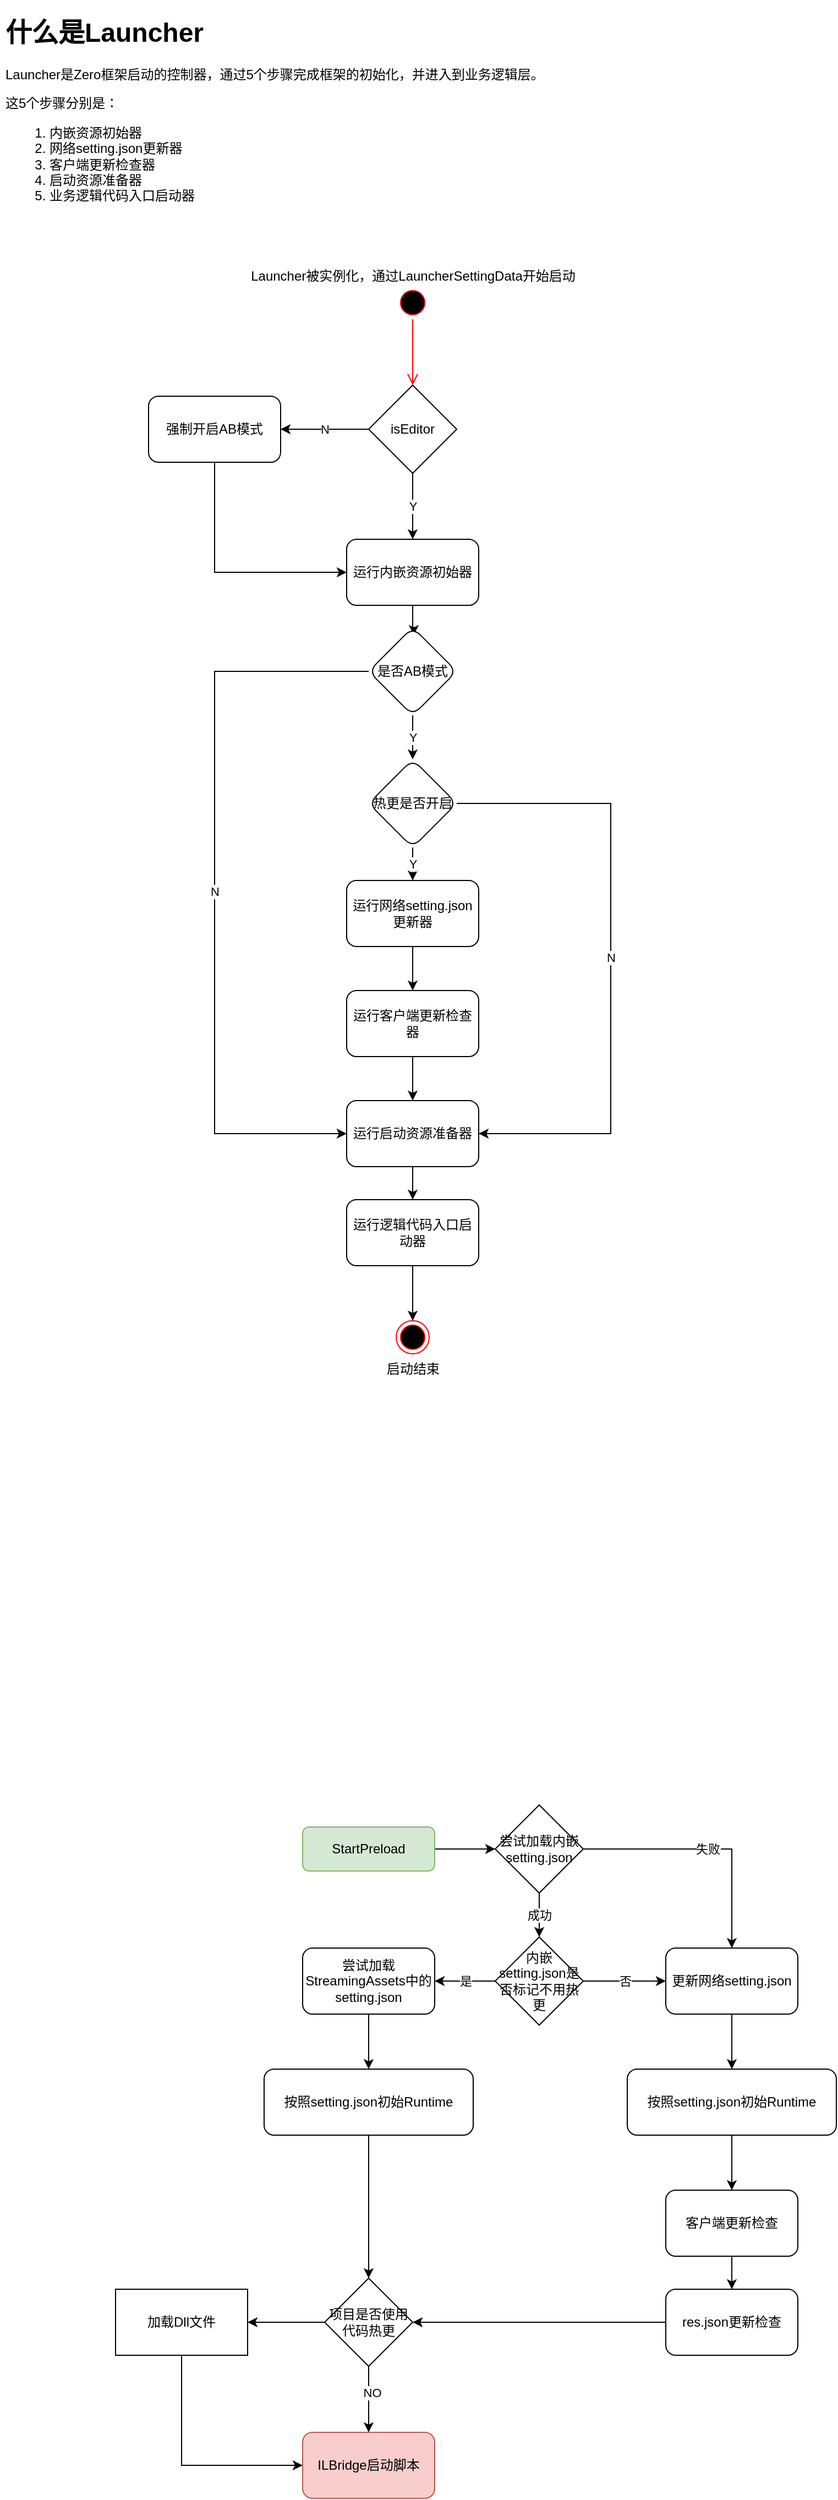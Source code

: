 <mxfile version="26.2.15">
  <diagram id="C5RBs43oDa-KdzZeNtuy" name="Page-1">
    <mxGraphModel dx="1061" dy="823" grid="1" gridSize="10" guides="1" tooltips="1" connect="1" arrows="1" fold="1" page="1" pageScale="1" pageWidth="827" pageHeight="1169" math="0" shadow="0" adaptiveColors="none">
      <root>
        <mxCell id="WIyWlLk6GJQsqaUBKTNV-0" />
        <mxCell id="WIyWlLk6GJQsqaUBKTNV-1" parent="WIyWlLk6GJQsqaUBKTNV-0" />
        <mxCell id="0GU9FVYjFVz0X6F0ksyF-1" value="" style="edgeStyle=orthogonalEdgeStyle;rounded=0;orthogonalLoop=1;jettySize=auto;html=1;entryX=0;entryY=0.5;entryDx=0;entryDy=0;" parent="WIyWlLk6GJQsqaUBKTNV-1" source="WIyWlLk6GJQsqaUBKTNV-3" target="0GU9FVYjFVz0X6F0ksyF-4" edge="1">
          <mxGeometry relative="1" as="geometry" />
        </mxCell>
        <mxCell id="WIyWlLk6GJQsqaUBKTNV-3" value="StartPreload" style="rounded=1;whiteSpace=wrap;html=1;fontSize=12;glass=0;strokeWidth=1;shadow=0;fillColor=#d5e8d4;strokeColor=#82b366;" parent="WIyWlLk6GJQsqaUBKTNV-1" vertex="1">
          <mxGeometry x="300" y="1660" width="120" height="40" as="geometry" />
        </mxCell>
        <mxCell id="0GU9FVYjFVz0X6F0ksyF-16" style="edgeStyle=orthogonalEdgeStyle;rounded=0;orthogonalLoop=1;jettySize=auto;html=1;exitX=0.5;exitY=1;exitDx=0;exitDy=0;entryX=0.5;entryY=0;entryDx=0;entryDy=0;" parent="WIyWlLk6GJQsqaUBKTNV-1" source="0GU9FVYjFVz0X6F0ksyF-0" target="0GU9FVYjFVz0X6F0ksyF-15" edge="1">
          <mxGeometry relative="1" as="geometry" />
        </mxCell>
        <mxCell id="0GU9FVYjFVz0X6F0ksyF-0" value="尝试加载StreamingAssets中的setting.json" style="whiteSpace=wrap;html=1;rounded=1;glass=0;strokeWidth=1;shadow=0;" parent="WIyWlLk6GJQsqaUBKTNV-1" vertex="1">
          <mxGeometry x="300" y="1770" width="120" height="60" as="geometry" />
        </mxCell>
        <mxCell id="0GU9FVYjFVz0X6F0ksyF-6" value="失败" style="edgeStyle=orthogonalEdgeStyle;rounded=0;orthogonalLoop=1;jettySize=auto;html=1;entryX=0.5;entryY=0;entryDx=0;entryDy=0;" parent="WIyWlLk6GJQsqaUBKTNV-1" source="0GU9FVYjFVz0X6F0ksyF-4" target="0GU9FVYjFVz0X6F0ksyF-7" edge="1">
          <mxGeometry relative="1" as="geometry">
            <mxPoint x="649" y="1680" as="targetPoint" />
          </mxGeometry>
        </mxCell>
        <mxCell id="0GU9FVYjFVz0X6F0ksyF-9" value="成功" style="edgeStyle=orthogonalEdgeStyle;rounded=0;orthogonalLoop=1;jettySize=auto;html=1;entryX=0.5;entryY=0;entryDx=0;entryDy=0;" parent="WIyWlLk6GJQsqaUBKTNV-1" source="0GU9FVYjFVz0X6F0ksyF-4" target="0GU9FVYjFVz0X6F0ksyF-11" edge="1">
          <mxGeometry relative="1" as="geometry">
            <mxPoint x="515" y="1810" as="targetPoint" />
          </mxGeometry>
        </mxCell>
        <mxCell id="0GU9FVYjFVz0X6F0ksyF-4" value="尝试加载内嵌setting.json" style="rhombus;whiteSpace=wrap;html=1;" parent="WIyWlLk6GJQsqaUBKTNV-1" vertex="1">
          <mxGeometry x="475" y="1640" width="80" height="80" as="geometry" />
        </mxCell>
        <mxCell id="0GU9FVYjFVz0X6F0ksyF-17" style="edgeStyle=orthogonalEdgeStyle;rounded=0;orthogonalLoop=1;jettySize=auto;html=1;exitX=0.5;exitY=1;exitDx=0;exitDy=0;entryX=0.5;entryY=0;entryDx=0;entryDy=0;" parent="WIyWlLk6GJQsqaUBKTNV-1" source="0GU9FVYjFVz0X6F0ksyF-7" target="0GU9FVYjFVz0X6F0ksyF-18" edge="1">
          <mxGeometry relative="1" as="geometry" />
        </mxCell>
        <mxCell id="0GU9FVYjFVz0X6F0ksyF-7" value="更新网络setting.json" style="rounded=1;whiteSpace=wrap;html=1;" parent="WIyWlLk6GJQsqaUBKTNV-1" vertex="1">
          <mxGeometry x="630" y="1770" width="120" height="60" as="geometry" />
        </mxCell>
        <mxCell id="0GU9FVYjFVz0X6F0ksyF-13" value="是" style="edgeStyle=orthogonalEdgeStyle;rounded=0;orthogonalLoop=1;jettySize=auto;html=1;entryX=1;entryY=0.5;entryDx=0;entryDy=0;" parent="WIyWlLk6GJQsqaUBKTNV-1" source="0GU9FVYjFVz0X6F0ksyF-11" target="0GU9FVYjFVz0X6F0ksyF-0" edge="1">
          <mxGeometry relative="1" as="geometry">
            <mxPoint x="515" y="1970" as="targetPoint" />
          </mxGeometry>
        </mxCell>
        <mxCell id="0GU9FVYjFVz0X6F0ksyF-14" value="否" style="edgeStyle=orthogonalEdgeStyle;rounded=0;orthogonalLoop=1;jettySize=auto;html=1;exitX=1;exitY=0.5;exitDx=0;exitDy=0;entryX=0;entryY=0.5;entryDx=0;entryDy=0;" parent="WIyWlLk6GJQsqaUBKTNV-1" source="0GU9FVYjFVz0X6F0ksyF-11" target="0GU9FVYjFVz0X6F0ksyF-7" edge="1">
          <mxGeometry relative="1" as="geometry" />
        </mxCell>
        <mxCell id="0GU9FVYjFVz0X6F0ksyF-11" value="内嵌setting.json是否标记不用热更" style="rhombus;whiteSpace=wrap;html=1;" parent="WIyWlLk6GJQsqaUBKTNV-1" vertex="1">
          <mxGeometry x="475" y="1760" width="80" height="80" as="geometry" />
        </mxCell>
        <mxCell id="0GU9FVYjFVz0X6F0ksyF-25" style="edgeStyle=orthogonalEdgeStyle;rounded=0;orthogonalLoop=1;jettySize=auto;html=1;exitX=0.5;exitY=1;exitDx=0;exitDy=0;entryX=0.5;entryY=0;entryDx=0;entryDy=0;" parent="WIyWlLk6GJQsqaUBKTNV-1" source="0GU9FVYjFVz0X6F0ksyF-15" target="0GU9FVYjFVz0X6F0ksyF-26" edge="1">
          <mxGeometry relative="1" as="geometry">
            <mxPoint x="635" y="2450" as="targetPoint" />
          </mxGeometry>
        </mxCell>
        <mxCell id="0GU9FVYjFVz0X6F0ksyF-15" value="按照setting.json初始Runtime" style="rounded=1;whiteSpace=wrap;html=1;" parent="WIyWlLk6GJQsqaUBKTNV-1" vertex="1">
          <mxGeometry x="265" y="1880" width="190" height="60" as="geometry" />
        </mxCell>
        <mxCell id="0GU9FVYjFVz0X6F0ksyF-20" value="" style="edgeStyle=orthogonalEdgeStyle;rounded=0;orthogonalLoop=1;jettySize=auto;html=1;" parent="WIyWlLk6GJQsqaUBKTNV-1" source="0GU9FVYjFVz0X6F0ksyF-18" target="0GU9FVYjFVz0X6F0ksyF-19" edge="1">
          <mxGeometry relative="1" as="geometry" />
        </mxCell>
        <mxCell id="0GU9FVYjFVz0X6F0ksyF-18" value="按照setting.json初始Runtime" style="rounded=1;whiteSpace=wrap;html=1;" parent="WIyWlLk6GJQsqaUBKTNV-1" vertex="1">
          <mxGeometry x="595" y="1880" width="190" height="60" as="geometry" />
        </mxCell>
        <mxCell id="0GU9FVYjFVz0X6F0ksyF-22" value="" style="edgeStyle=orthogonalEdgeStyle;rounded=0;orthogonalLoop=1;jettySize=auto;html=1;" parent="WIyWlLk6GJQsqaUBKTNV-1" source="0GU9FVYjFVz0X6F0ksyF-19" target="0GU9FVYjFVz0X6F0ksyF-21" edge="1">
          <mxGeometry relative="1" as="geometry" />
        </mxCell>
        <mxCell id="0GU9FVYjFVz0X6F0ksyF-19" value="客户端更新检查" style="whiteSpace=wrap;html=1;rounded=1;" parent="WIyWlLk6GJQsqaUBKTNV-1" vertex="1">
          <mxGeometry x="630" y="1990" width="120" height="60" as="geometry" />
        </mxCell>
        <mxCell id="0GU9FVYjFVz0X6F0ksyF-24" value="" style="edgeStyle=orthogonalEdgeStyle;rounded=0;orthogonalLoop=1;jettySize=auto;html=1;entryX=1;entryY=0.5;entryDx=0;entryDy=0;" parent="WIyWlLk6GJQsqaUBKTNV-1" source="0GU9FVYjFVz0X6F0ksyF-21" target="0GU9FVYjFVz0X6F0ksyF-26" edge="1">
          <mxGeometry relative="1" as="geometry">
            <mxPoint x="635" y="2200" as="targetPoint" />
          </mxGeometry>
        </mxCell>
        <mxCell id="0GU9FVYjFVz0X6F0ksyF-21" value="res.json更新检查" style="whiteSpace=wrap;html=1;rounded=1;" parent="WIyWlLk6GJQsqaUBKTNV-1" vertex="1">
          <mxGeometry x="630" y="2080" width="120" height="60" as="geometry" />
        </mxCell>
        <mxCell id="0GU9FVYjFVz0X6F0ksyF-28" style="edgeStyle=orthogonalEdgeStyle;rounded=0;orthogonalLoop=1;jettySize=auto;html=1;exitX=0.5;exitY=1;exitDx=0;exitDy=0;entryX=0.5;entryY=0;entryDx=0;entryDy=0;" parent="WIyWlLk6GJQsqaUBKTNV-1" source="0GU9FVYjFVz0X6F0ksyF-26" target="0GU9FVYjFVz0X6F0ksyF-27" edge="1">
          <mxGeometry relative="1" as="geometry" />
        </mxCell>
        <mxCell id="0GU9FVYjFVz0X6F0ksyF-29" value="NO" style="edgeLabel;html=1;align=center;verticalAlign=middle;resizable=0;points=[];" parent="0GU9FVYjFVz0X6F0ksyF-28" vertex="1" connectable="0">
          <mxGeometry x="-0.218" y="3" relative="1" as="geometry">
            <mxPoint as="offset" />
          </mxGeometry>
        </mxCell>
        <mxCell id="0GU9FVYjFVz0X6F0ksyF-31" value="" style="edgeStyle=orthogonalEdgeStyle;rounded=0;orthogonalLoop=1;jettySize=auto;html=1;" parent="WIyWlLk6GJQsqaUBKTNV-1" source="0GU9FVYjFVz0X6F0ksyF-26" target="0GU9FVYjFVz0X6F0ksyF-30" edge="1">
          <mxGeometry relative="1" as="geometry" />
        </mxCell>
        <mxCell id="0GU9FVYjFVz0X6F0ksyF-26" value="项目是否使用代码热更" style="rhombus;whiteSpace=wrap;html=1;" parent="WIyWlLk6GJQsqaUBKTNV-1" vertex="1">
          <mxGeometry x="320" y="2070" width="80" height="80" as="geometry" />
        </mxCell>
        <mxCell id="0GU9FVYjFVz0X6F0ksyF-27" value="ILBridge启动脚本" style="rounded=1;whiteSpace=wrap;html=1;fillColor=#f8cecc;strokeColor=#b85450;" parent="WIyWlLk6GJQsqaUBKTNV-1" vertex="1">
          <mxGeometry x="300" y="2210" width="120" height="60" as="geometry" />
        </mxCell>
        <mxCell id="0GU9FVYjFVz0X6F0ksyF-32" style="edgeStyle=orthogonalEdgeStyle;rounded=0;orthogonalLoop=1;jettySize=auto;html=1;exitX=0.5;exitY=1;exitDx=0;exitDy=0;entryX=0;entryY=0.5;entryDx=0;entryDy=0;" parent="WIyWlLk6GJQsqaUBKTNV-1" source="0GU9FVYjFVz0X6F0ksyF-30" target="0GU9FVYjFVz0X6F0ksyF-27" edge="1">
          <mxGeometry relative="1" as="geometry" />
        </mxCell>
        <mxCell id="0GU9FVYjFVz0X6F0ksyF-30" value="加载Dll文件" style="whiteSpace=wrap;html=1;" parent="WIyWlLk6GJQsqaUBKTNV-1" vertex="1">
          <mxGeometry x="130" y="2080" width="120" height="60" as="geometry" />
        </mxCell>
        <mxCell id="CE5bHnbImw-FEuCOfar4-0" value="&lt;h1&gt;什么是Launcher&lt;/h1&gt;&lt;p&gt;Launcher是Zero框架启动的控制器，通过5个步骤完成框架的初始化，并进入到业务逻辑层。&lt;/p&gt;&lt;p&gt;这5个步骤分别是：&lt;/p&gt;&lt;p&gt;&lt;/p&gt;&lt;ol&gt;&lt;li&gt;内嵌资源初始器&lt;/li&gt;&lt;li&gt;网络setting.json更新器&lt;/li&gt;&lt;li&gt;客户端更新检查器&lt;/li&gt;&lt;li&gt;启动资源准备器&lt;/li&gt;&lt;li&gt;业务逻辑代码入口启动器&lt;/li&gt;&lt;/ol&gt;&lt;p&gt;&lt;/p&gt;" style="text;html=1;strokeColor=none;fillColor=none;spacing=5;spacingTop=-20;whiteSpace=wrap;overflow=hidden;rounded=0;" parent="WIyWlLk6GJQsqaUBKTNV-1" vertex="1">
          <mxGeometry x="25" y="10" width="515" height="220" as="geometry" />
        </mxCell>
        <mxCell id="a1JKhhDvmPs5Y0l_pd3h-0" value="Launcher被实例化，通过LauncherSettingData开始启动" style="ellipse;html=1;shape=startState;fillColor=#000000;strokeColor=#ff0000;labelPosition=center;verticalLabelPosition=top;align=center;verticalAlign=bottom;" vertex="1" parent="WIyWlLk6GJQsqaUBKTNV-1">
          <mxGeometry x="385" y="260" width="30" height="30" as="geometry" />
        </mxCell>
        <mxCell id="a1JKhhDvmPs5Y0l_pd3h-1" value="" style="edgeStyle=orthogonalEdgeStyle;html=1;verticalAlign=bottom;endArrow=open;endSize=8;strokeColor=#ff0000;rounded=0;entryX=0.5;entryY=0;entryDx=0;entryDy=0;" edge="1" source="a1JKhhDvmPs5Y0l_pd3h-0" parent="WIyWlLk6GJQsqaUBKTNV-1" target="a1JKhhDvmPs5Y0l_pd3h-2">
          <mxGeometry relative="1" as="geometry">
            <mxPoint x="400" y="350" as="targetPoint" />
          </mxGeometry>
        </mxCell>
        <mxCell id="a1JKhhDvmPs5Y0l_pd3h-4" value="N" style="edgeStyle=orthogonalEdgeStyle;rounded=0;orthogonalLoop=1;jettySize=auto;html=1;exitX=0;exitY=0.5;exitDx=0;exitDy=0;entryX=1;entryY=0.5;entryDx=0;entryDy=0;" edge="1" parent="WIyWlLk6GJQsqaUBKTNV-1" source="a1JKhhDvmPs5Y0l_pd3h-2" target="a1JKhhDvmPs5Y0l_pd3h-3">
          <mxGeometry relative="1" as="geometry" />
        </mxCell>
        <mxCell id="a1JKhhDvmPs5Y0l_pd3h-6" value="Y" style="edgeStyle=orthogonalEdgeStyle;rounded=0;orthogonalLoop=1;jettySize=auto;html=1;" edge="1" parent="WIyWlLk6GJQsqaUBKTNV-1" source="a1JKhhDvmPs5Y0l_pd3h-2" target="a1JKhhDvmPs5Y0l_pd3h-5">
          <mxGeometry relative="1" as="geometry" />
        </mxCell>
        <mxCell id="a1JKhhDvmPs5Y0l_pd3h-2" value="isEditor" style="rhombus;whiteSpace=wrap;html=1;labelPosition=center;verticalLabelPosition=middle;align=center;verticalAlign=middle;" vertex="1" parent="WIyWlLk6GJQsqaUBKTNV-1">
          <mxGeometry x="360" y="350" width="80" height="80" as="geometry" />
        </mxCell>
        <mxCell id="a1JKhhDvmPs5Y0l_pd3h-3" value="强制开启AB模式" style="rounded=1;whiteSpace=wrap;html=1;" vertex="1" parent="WIyWlLk6GJQsqaUBKTNV-1">
          <mxGeometry x="160" y="360" width="120" height="60" as="geometry" />
        </mxCell>
        <mxCell id="a1JKhhDvmPs5Y0l_pd3h-9" value="" style="edgeStyle=orthogonalEdgeStyle;rounded=0;orthogonalLoop=1;jettySize=auto;html=1;entryX=0.513;entryY=0.088;entryDx=0;entryDy=0;entryPerimeter=0;" edge="1" parent="WIyWlLk6GJQsqaUBKTNV-1" source="a1JKhhDvmPs5Y0l_pd3h-5" target="a1JKhhDvmPs5Y0l_pd3h-14">
          <mxGeometry relative="1" as="geometry" />
        </mxCell>
        <mxCell id="a1JKhhDvmPs5Y0l_pd3h-5" value="运行内嵌资源初始器" style="rounded=1;whiteSpace=wrap;html=1;" vertex="1" parent="WIyWlLk6GJQsqaUBKTNV-1">
          <mxGeometry x="340" y="490" width="120" height="60" as="geometry" />
        </mxCell>
        <mxCell id="a1JKhhDvmPs5Y0l_pd3h-7" style="edgeStyle=orthogonalEdgeStyle;rounded=0;orthogonalLoop=1;jettySize=auto;html=1;exitX=0.5;exitY=1;exitDx=0;exitDy=0;entryX=0;entryY=0.5;entryDx=0;entryDy=0;" edge="1" parent="WIyWlLk6GJQsqaUBKTNV-1" source="a1JKhhDvmPs5Y0l_pd3h-3" target="a1JKhhDvmPs5Y0l_pd3h-5">
          <mxGeometry relative="1" as="geometry" />
        </mxCell>
        <mxCell id="a1JKhhDvmPs5Y0l_pd3h-11" value="N" style="edgeStyle=orthogonalEdgeStyle;rounded=0;orthogonalLoop=1;jettySize=auto;html=1;entryX=1;entryY=0.5;entryDx=0;entryDy=0;" edge="1" parent="WIyWlLk6GJQsqaUBKTNV-1" source="a1JKhhDvmPs5Y0l_pd3h-8" target="a1JKhhDvmPs5Y0l_pd3h-16">
          <mxGeometry relative="1" as="geometry">
            <mxPoint x="545" y="730" as="targetPoint" />
            <Array as="points">
              <mxPoint x="580" y="730" />
              <mxPoint x="580" y="1030" />
            </Array>
          </mxGeometry>
        </mxCell>
        <mxCell id="a1JKhhDvmPs5Y0l_pd3h-13" value="Y" style="edgeStyle=orthogonalEdgeStyle;rounded=0;orthogonalLoop=1;jettySize=auto;html=1;" edge="1" parent="WIyWlLk6GJQsqaUBKTNV-1" source="a1JKhhDvmPs5Y0l_pd3h-8" target="a1JKhhDvmPs5Y0l_pd3h-12">
          <mxGeometry relative="1" as="geometry" />
        </mxCell>
        <mxCell id="a1JKhhDvmPs5Y0l_pd3h-8" value="热更是否开启" style="rhombus;whiteSpace=wrap;html=1;rounded=1;" vertex="1" parent="WIyWlLk6GJQsqaUBKTNV-1">
          <mxGeometry x="360" y="690" width="80" height="80" as="geometry" />
        </mxCell>
        <mxCell id="a1JKhhDvmPs5Y0l_pd3h-19" value="" style="edgeStyle=orthogonalEdgeStyle;rounded=0;orthogonalLoop=1;jettySize=auto;html=1;" edge="1" parent="WIyWlLk6GJQsqaUBKTNV-1" source="a1JKhhDvmPs5Y0l_pd3h-12" target="a1JKhhDvmPs5Y0l_pd3h-18">
          <mxGeometry relative="1" as="geometry" />
        </mxCell>
        <mxCell id="a1JKhhDvmPs5Y0l_pd3h-12" value="&lt;span style=&quot;background-color: transparent; color: light-dark(rgb(0, 0, 0), rgb(255, 255, 255)); text-align: left;&quot;&gt;运行网络setting.json更新器&lt;/span&gt;" style="rounded=1;whiteSpace=wrap;html=1;" vertex="1" parent="WIyWlLk6GJQsqaUBKTNV-1">
          <mxGeometry x="340" y="800" width="120" height="60" as="geometry" />
        </mxCell>
        <mxCell id="a1JKhhDvmPs5Y0l_pd3h-15" value="Y" style="edgeStyle=orthogonalEdgeStyle;rounded=0;orthogonalLoop=1;jettySize=auto;html=1;" edge="1" parent="WIyWlLk6GJQsqaUBKTNV-1" source="a1JKhhDvmPs5Y0l_pd3h-14" target="a1JKhhDvmPs5Y0l_pd3h-8">
          <mxGeometry relative="1" as="geometry" />
        </mxCell>
        <mxCell id="a1JKhhDvmPs5Y0l_pd3h-17" value="N" style="edgeStyle=orthogonalEdgeStyle;rounded=0;orthogonalLoop=1;jettySize=auto;html=1;entryX=0;entryY=0.5;entryDx=0;entryDy=0;" edge="1" parent="WIyWlLk6GJQsqaUBKTNV-1" source="a1JKhhDvmPs5Y0l_pd3h-14" target="a1JKhhDvmPs5Y0l_pd3h-16">
          <mxGeometry relative="1" as="geometry">
            <Array as="points">
              <mxPoint x="220" y="610" />
              <mxPoint x="220" y="1030" />
            </Array>
          </mxGeometry>
        </mxCell>
        <mxCell id="a1JKhhDvmPs5Y0l_pd3h-14" value="是否AB模式" style="rhombus;whiteSpace=wrap;html=1;rounded=1;" vertex="1" parent="WIyWlLk6GJQsqaUBKTNV-1">
          <mxGeometry x="360" y="570" width="80" height="80" as="geometry" />
        </mxCell>
        <mxCell id="a1JKhhDvmPs5Y0l_pd3h-21" value="" style="edgeStyle=orthogonalEdgeStyle;rounded=0;orthogonalLoop=1;jettySize=auto;html=1;" edge="1" parent="WIyWlLk6GJQsqaUBKTNV-1" source="a1JKhhDvmPs5Y0l_pd3h-16" target="a1JKhhDvmPs5Y0l_pd3h-20">
          <mxGeometry relative="1" as="geometry" />
        </mxCell>
        <mxCell id="a1JKhhDvmPs5Y0l_pd3h-16" value="运行启动资源准备器" style="rounded=1;whiteSpace=wrap;html=1;" vertex="1" parent="WIyWlLk6GJQsqaUBKTNV-1">
          <mxGeometry x="340" y="1000" width="120" height="60" as="geometry" />
        </mxCell>
        <mxCell id="a1JKhhDvmPs5Y0l_pd3h-22" value="" style="edgeStyle=orthogonalEdgeStyle;rounded=0;orthogonalLoop=1;jettySize=auto;html=1;" edge="1" parent="WIyWlLk6GJQsqaUBKTNV-1" source="a1JKhhDvmPs5Y0l_pd3h-18" target="a1JKhhDvmPs5Y0l_pd3h-16">
          <mxGeometry relative="1" as="geometry" />
        </mxCell>
        <mxCell id="a1JKhhDvmPs5Y0l_pd3h-18" value="运行客户端更新检查器" style="whiteSpace=wrap;html=1;rounded=1;" vertex="1" parent="WIyWlLk6GJQsqaUBKTNV-1">
          <mxGeometry x="340" y="900" width="120" height="60" as="geometry" />
        </mxCell>
        <mxCell id="a1JKhhDvmPs5Y0l_pd3h-24" value="" style="edgeStyle=orthogonalEdgeStyle;rounded=0;orthogonalLoop=1;jettySize=auto;html=1;" edge="1" parent="WIyWlLk6GJQsqaUBKTNV-1" source="a1JKhhDvmPs5Y0l_pd3h-20" target="a1JKhhDvmPs5Y0l_pd3h-23">
          <mxGeometry relative="1" as="geometry" />
        </mxCell>
        <mxCell id="a1JKhhDvmPs5Y0l_pd3h-20" value="&lt;span style=&quot;text-align: left;&quot;&gt;运行逻辑代码入口启动器&lt;/span&gt;" style="whiteSpace=wrap;html=1;rounded=1;" vertex="1" parent="WIyWlLk6GJQsqaUBKTNV-1">
          <mxGeometry x="340" y="1090" width="120" height="60" as="geometry" />
        </mxCell>
        <mxCell id="a1JKhhDvmPs5Y0l_pd3h-23" value="启动结束" style="ellipse;html=1;shape=endState;fillColor=#000000;strokeColor=#ff0000;labelPosition=center;verticalLabelPosition=bottom;align=center;verticalAlign=top;" vertex="1" parent="WIyWlLk6GJQsqaUBKTNV-1">
          <mxGeometry x="385" y="1200" width="30" height="30" as="geometry" />
        </mxCell>
      </root>
    </mxGraphModel>
  </diagram>
</mxfile>
